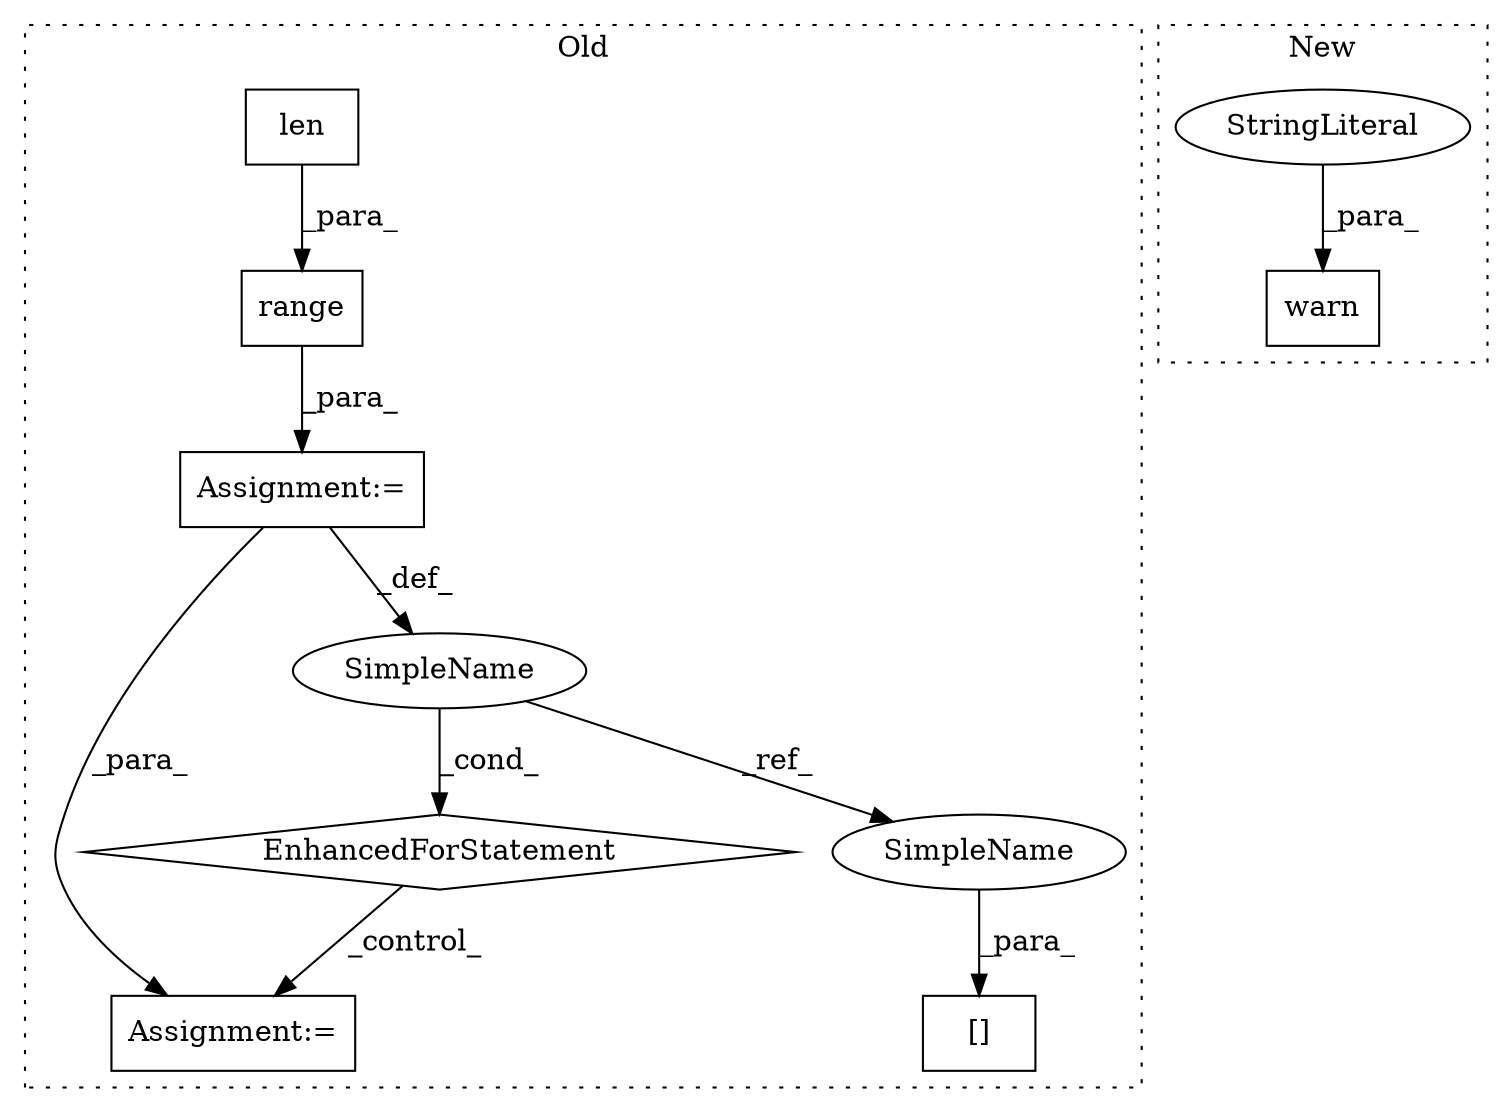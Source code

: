 digraph G {
subgraph cluster0 {
1 [label="len" a="32" s="3668,3702" l="4,1" shape="box"];
4 [label="Assignment:=" a="7" s="3600,3704" l="53,2" shape="box"];
5 [label="range" a="32" s="3662,3703" l="6,1" shape="box"];
6 [label="[]" a="2" s="3735,3768" l="31,1" shape="box"];
7 [label="Assignment:=" a="7" s="3895" l="2" shape="box"];
8 [label="EnhancedForStatement" a="70" s="3600,3704" l="53,2" shape="diamond"];
9 [label="SimpleName" a="42" s="3657" l="2" shape="ellipse"];
10 [label="SimpleName" a="42" s="3766" l="2" shape="ellipse"];
label = "Old";
style="dotted";
}
subgraph cluster1 {
2 [label="warn" a="32" s="3503,3651" l="5,1" shape="box"];
3 [label="StringLiteral" a="45" s="3508" l="143" shape="ellipse"];
label = "New";
style="dotted";
}
1 -> 5 [label="_para_"];
3 -> 2 [label="_para_"];
4 -> 9 [label="_def_"];
4 -> 7 [label="_para_"];
5 -> 4 [label="_para_"];
8 -> 7 [label="_control_"];
9 -> 8 [label="_cond_"];
9 -> 10 [label="_ref_"];
10 -> 6 [label="_para_"];
}